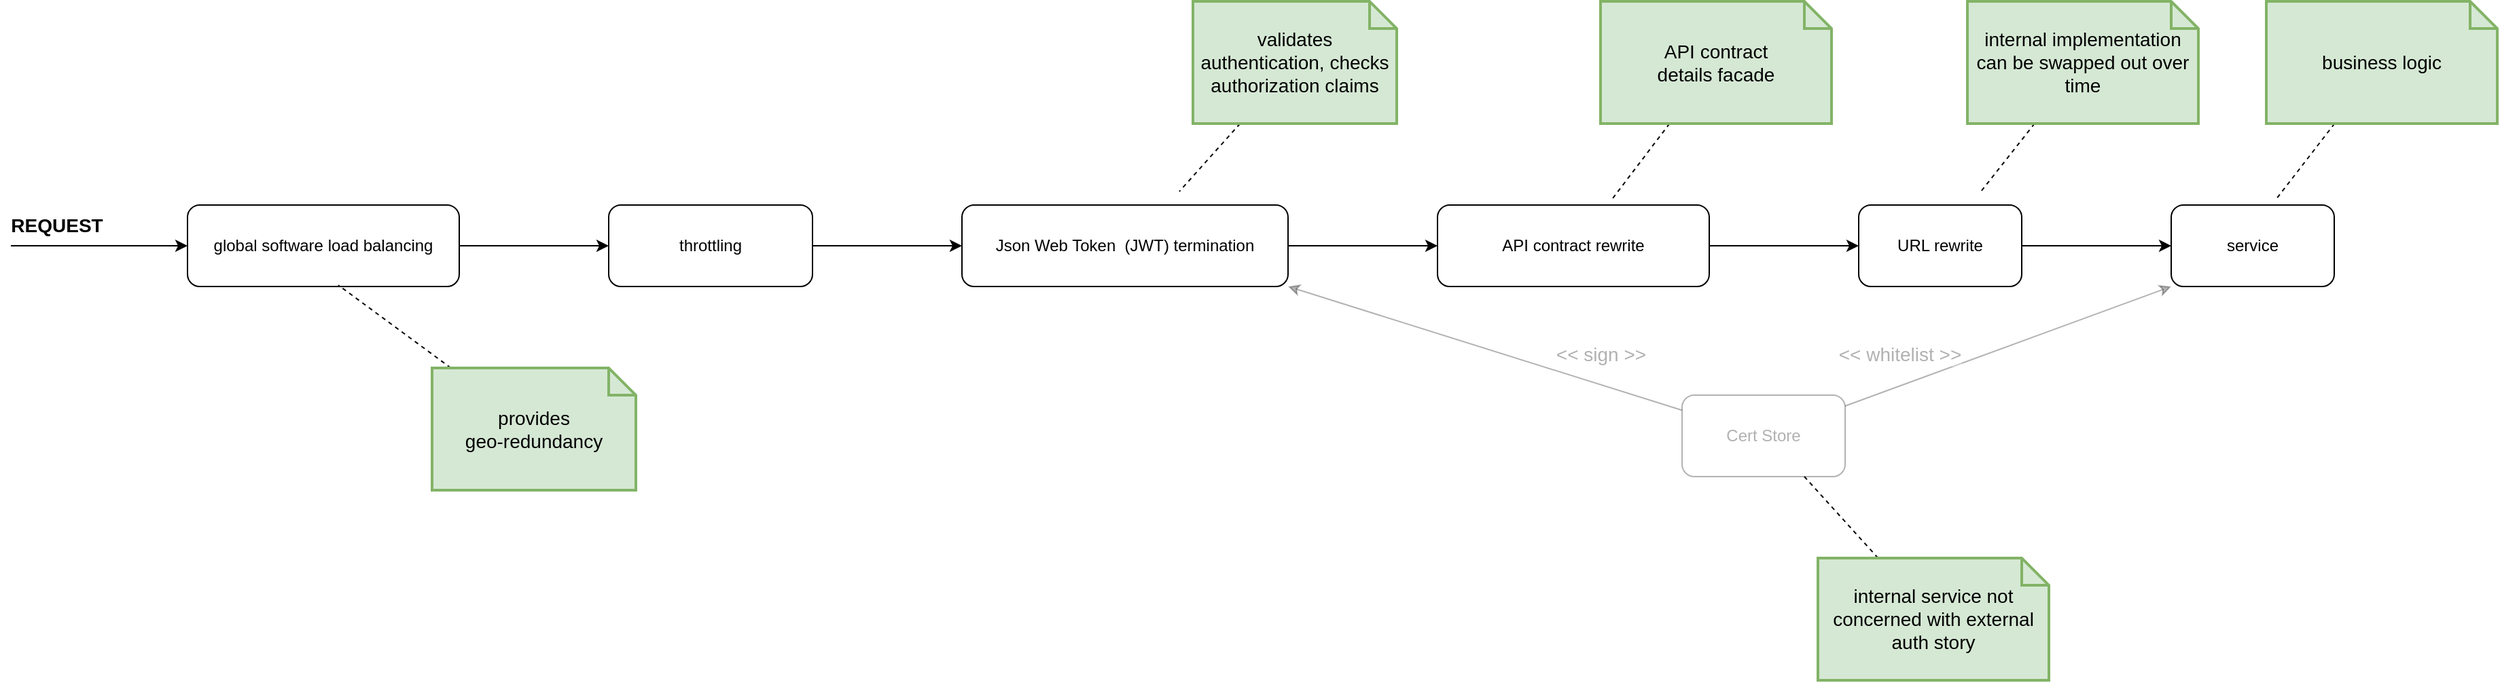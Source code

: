 <mxfile version="18.0.6" type="device"><diagram id="q08D5lR7xcgOoc0Wz-o4" name="Page-1"><mxGraphModel dx="4192" dy="1955" grid="1" gridSize="10" guides="1" tooltips="1" connect="1" arrows="1" fold="1" page="1" pageScale="1" pageWidth="850" pageHeight="1100" math="0" shadow="0"><root><mxCell id="0"/><mxCell id="1" parent="0"/><mxCell id="TqkrND-NzxV03VpMJY1h-2" style="edgeStyle=orthogonalEdgeStyle;rounded=0;orthogonalLoop=1;jettySize=auto;html=1;" parent="1" source="TqkrND-NzxV03VpMJY1h-1" edge="1"><mxGeometry relative="1" as="geometry"><mxPoint x="180" y="560" as="targetPoint"/></mxGeometry></mxCell><mxCell id="TqkrND-NzxV03VpMJY1h-1" value="global software load balancing" style="rounded=1;whiteSpace=wrap;html=1;" parent="1" vertex="1"><mxGeometry x="-130" y="530" width="200" height="60" as="geometry"/></mxCell><mxCell id="TqkrND-NzxV03VpMJY1h-4" style="edgeStyle=orthogonalEdgeStyle;rounded=0;orthogonalLoop=1;jettySize=auto;html=1;" parent="1" source="TqkrND-NzxV03VpMJY1h-3" edge="1"><mxGeometry relative="1" as="geometry"><mxPoint x="790" y="560" as="targetPoint"/></mxGeometry></mxCell><mxCell id="TqkrND-NzxV03VpMJY1h-3" value="Json Web Token&amp;nbsp; (JWT) termination" style="rounded=1;whiteSpace=wrap;html=1;" parent="1" vertex="1"><mxGeometry x="440" y="530" width="240" height="60" as="geometry"/></mxCell><mxCell id="TqkrND-NzxV03VpMJY1h-6" style="edgeStyle=orthogonalEdgeStyle;rounded=0;orthogonalLoop=1;jettySize=auto;html=1;entryX=0;entryY=0.5;entryDx=0;entryDy=0;" parent="1" source="TqkrND-NzxV03VpMJY1h-5" target="TqkrND-NzxV03VpMJY1h-7" edge="1"><mxGeometry relative="1" as="geometry"><mxPoint x="1320" y="560" as="targetPoint"/></mxGeometry></mxCell><mxCell id="TqkrND-NzxV03VpMJY1h-5" value="URL rewrite" style="rounded=1;whiteSpace=wrap;html=1;" parent="1" vertex="1"><mxGeometry x="1100" y="530" width="120" height="60" as="geometry"/></mxCell><mxCell id="TqkrND-NzxV03VpMJY1h-7" value="service" style="rounded=1;whiteSpace=wrap;html=1;" parent="1" vertex="1"><mxGeometry x="1330" y="530" width="120" height="60" as="geometry"/></mxCell><mxCell id="TqkrND-NzxV03VpMJY1h-8" value="" style="endArrow=classic;html=1;rounded=0;entryX=0;entryY=0.5;entryDx=0;entryDy=0;" parent="1" target="TqkrND-NzxV03VpMJY1h-1" edge="1"><mxGeometry width="50" height="50" relative="1" as="geometry"><mxPoint x="-260" y="560" as="sourcePoint"/><mxPoint x="350" y="950" as="targetPoint"/></mxGeometry></mxCell><mxCell id="TqkrND-NzxV03VpMJY1h-9" value="REQUEST" style="text;html=1;strokeColor=none;fillColor=none;align=center;verticalAlign=middle;whiteSpace=wrap;rounded=0;fontSize=14;fontStyle=1" parent="1" vertex="1"><mxGeometry x="-256" y="530" width="60" height="30" as="geometry"/></mxCell><mxCell id="TqkrND-NzxV03VpMJY1h-11" style="rounded=0;orthogonalLoop=1;jettySize=auto;html=1;entryX=0.555;entryY=0.983;entryDx=0;entryDy=0;entryPerimeter=0;fontSize=14;dashed=1;endArrow=none;endFill=0;" parent="1" source="TqkrND-NzxV03VpMJY1h-10" target="TqkrND-NzxV03VpMJY1h-1" edge="1"><mxGeometry relative="1" as="geometry"/></mxCell><mxCell id="TqkrND-NzxV03VpMJY1h-10" value="provides &lt;br&gt;geo-redundancy" style="shape=note;strokeWidth=2;fontSize=14;size=20;whiteSpace=wrap;html=1;fillColor=#d5e8d4;strokeColor=#82b366;" parent="1" vertex="1"><mxGeometry x="50" y="650" width="150" height="90" as="geometry"/></mxCell><mxCell id="TqkrND-NzxV03VpMJY1h-13" style="edgeStyle=none;rounded=0;orthogonalLoop=1;jettySize=auto;html=1;dashed=1;fontSize=14;endArrow=none;endFill=0;" parent="1" source="TqkrND-NzxV03VpMJY1h-12" edge="1"><mxGeometry relative="1" as="geometry"><mxPoint x="600" y="520" as="targetPoint"/></mxGeometry></mxCell><mxCell id="TqkrND-NzxV03VpMJY1h-12" value="validates authentication, checks authorization claims" style="shape=note;strokeWidth=2;fontSize=14;size=20;whiteSpace=wrap;html=1;fillColor=#d5e8d4;strokeColor=#82b366;" parent="1" vertex="1"><mxGeometry x="610" y="380" width="150" height="90" as="geometry"/></mxCell><mxCell id="TqkrND-NzxV03VpMJY1h-15" value="&amp;lt;&amp;lt; whitelist &amp;gt;&amp;gt;" style="edgeStyle=none;rounded=0;orthogonalLoop=1;jettySize=auto;html=1;entryX=0;entryY=1;entryDx=0;entryDy=0;fontSize=14;endArrow=classic;endFill=1;opacity=30;textOpacity=30;" parent="1" source="TqkrND-NzxV03VpMJY1h-14" target="TqkrND-NzxV03VpMJY1h-7" edge="1"><mxGeometry x="-0.604" y="22" relative="1" as="geometry"><mxPoint as="offset"/></mxGeometry></mxCell><mxCell id="TqkrND-NzxV03VpMJY1h-16" value="&amp;lt;&amp;lt; sign &amp;gt;&amp;gt;" style="edgeStyle=none;rounded=0;orthogonalLoop=1;jettySize=auto;html=1;entryX=1;entryY=1;entryDx=0;entryDy=0;fontSize=14;endArrow=classic;endFill=1;opacity=30;textOpacity=30;" parent="1" source="TqkrND-NzxV03VpMJY1h-14" target="TqkrND-NzxV03VpMJY1h-3" edge="1"><mxGeometry x="-0.542" y="-21" relative="1" as="geometry"><mxPoint as="offset"/></mxGeometry></mxCell><mxCell id="TqkrND-NzxV03VpMJY1h-14" value="Cert Store" style="rounded=1;whiteSpace=wrap;html=1;opacity=30;textOpacity=30;" parent="1" vertex="1"><mxGeometry x="970" y="670" width="120" height="60" as="geometry"/></mxCell><mxCell id="TqkrND-NzxV03VpMJY1h-18" style="edgeStyle=none;rounded=0;orthogonalLoop=1;jettySize=auto;html=1;entryX=0.75;entryY=1;entryDx=0;entryDy=0;fontSize=14;endArrow=none;endFill=0;dashed=1;" parent="1" source="TqkrND-NzxV03VpMJY1h-17" target="TqkrND-NzxV03VpMJY1h-14" edge="1"><mxGeometry relative="1" as="geometry"/></mxCell><mxCell id="TqkrND-NzxV03VpMJY1h-17" value="internal service not concerned with external auth story" style="shape=note;strokeWidth=2;fontSize=14;size=20;whiteSpace=wrap;html=1;fillColor=#d5e8d4;strokeColor=#82b366;" parent="1" vertex="1"><mxGeometry x="1070" y="790" width="170" height="90" as="geometry"/></mxCell><mxCell id="TqkrND-NzxV03VpMJY1h-20" style="edgeStyle=none;rounded=0;orthogonalLoop=1;jettySize=auto;html=1;dashed=1;fontSize=14;endArrow=none;endFill=0;" parent="1" source="TqkrND-NzxV03VpMJY1h-19" edge="1"><mxGeometry relative="1" as="geometry"><mxPoint x="1190" y="520" as="targetPoint"/></mxGeometry></mxCell><mxCell id="TqkrND-NzxV03VpMJY1h-19" value="internal implementation can be swapped out over time" style="shape=note;strokeWidth=2;fontSize=14;size=20;whiteSpace=wrap;html=1;fillColor=#d5e8d4;strokeColor=#82b366;" parent="1" vertex="1"><mxGeometry x="1180" y="380" width="170" height="90" as="geometry"/></mxCell><mxCell id="TqkrND-NzxV03VpMJY1h-22" style="edgeStyle=none;rounded=0;orthogonalLoop=1;jettySize=auto;html=1;entryX=0.642;entryY=-0.067;entryDx=0;entryDy=0;entryPerimeter=0;dashed=1;fontSize=14;endArrow=none;endFill=0;" parent="1" source="TqkrND-NzxV03VpMJY1h-21" target="TqkrND-NzxV03VpMJY1h-7" edge="1"><mxGeometry relative="1" as="geometry"/></mxCell><mxCell id="TqkrND-NzxV03VpMJY1h-21" value="business logic" style="shape=note;strokeWidth=2;fontSize=14;size=20;whiteSpace=wrap;html=1;fillColor=#d5e8d4;strokeColor=#82b366;" parent="1" vertex="1"><mxGeometry x="1400" y="380" width="170" height="90" as="geometry"/></mxCell><mxCell id="TqkrND-NzxV03VpMJY1h-24" style="edgeStyle=none;rounded=0;orthogonalLoop=1;jettySize=auto;html=1;entryX=0;entryY=0.5;entryDx=0;entryDy=0;fontSize=14;endArrow=classic;endFill=1;" parent="1" source="TqkrND-NzxV03VpMJY1h-23" target="TqkrND-NzxV03VpMJY1h-5" edge="1"><mxGeometry relative="1" as="geometry"/></mxCell><mxCell id="TqkrND-NzxV03VpMJY1h-23" value="API contract rewrite" style="rounded=1;whiteSpace=wrap;html=1;" parent="1" vertex="1"><mxGeometry x="790" y="530" width="200" height="60" as="geometry"/></mxCell><mxCell id="TqkrND-NzxV03VpMJY1h-26" style="edgeStyle=none;rounded=0;orthogonalLoop=1;jettySize=auto;html=1;entryX=0.645;entryY=-0.083;entryDx=0;entryDy=0;entryPerimeter=0;fontSize=14;endArrow=none;endFill=0;dashed=1;" parent="1" source="TqkrND-NzxV03VpMJY1h-25" target="TqkrND-NzxV03VpMJY1h-23" edge="1"><mxGeometry relative="1" as="geometry"/></mxCell><mxCell id="TqkrND-NzxV03VpMJY1h-25" value="API contract &lt;br&gt;details facade" style="shape=note;strokeWidth=2;fontSize=14;size=20;whiteSpace=wrap;html=1;fillColor=#d5e8d4;strokeColor=#82b366;" parent="1" vertex="1"><mxGeometry x="910" y="380" width="170" height="90" as="geometry"/></mxCell><mxCell id="4jA3HfnxkokIxiFMw-U_-2" style="edgeStyle=orthogonalEdgeStyle;rounded=0;orthogonalLoop=1;jettySize=auto;html=1;entryX=0;entryY=0.5;entryDx=0;entryDy=0;" edge="1" parent="1" source="4jA3HfnxkokIxiFMw-U_-1" target="TqkrND-NzxV03VpMJY1h-3"><mxGeometry relative="1" as="geometry"/></mxCell><mxCell id="4jA3HfnxkokIxiFMw-U_-1" value="throttling" style="rounded=1;whiteSpace=wrap;html=1;" vertex="1" parent="1"><mxGeometry x="180" y="530" width="150" height="60" as="geometry"/></mxCell></root></mxGraphModel></diagram></mxfile>